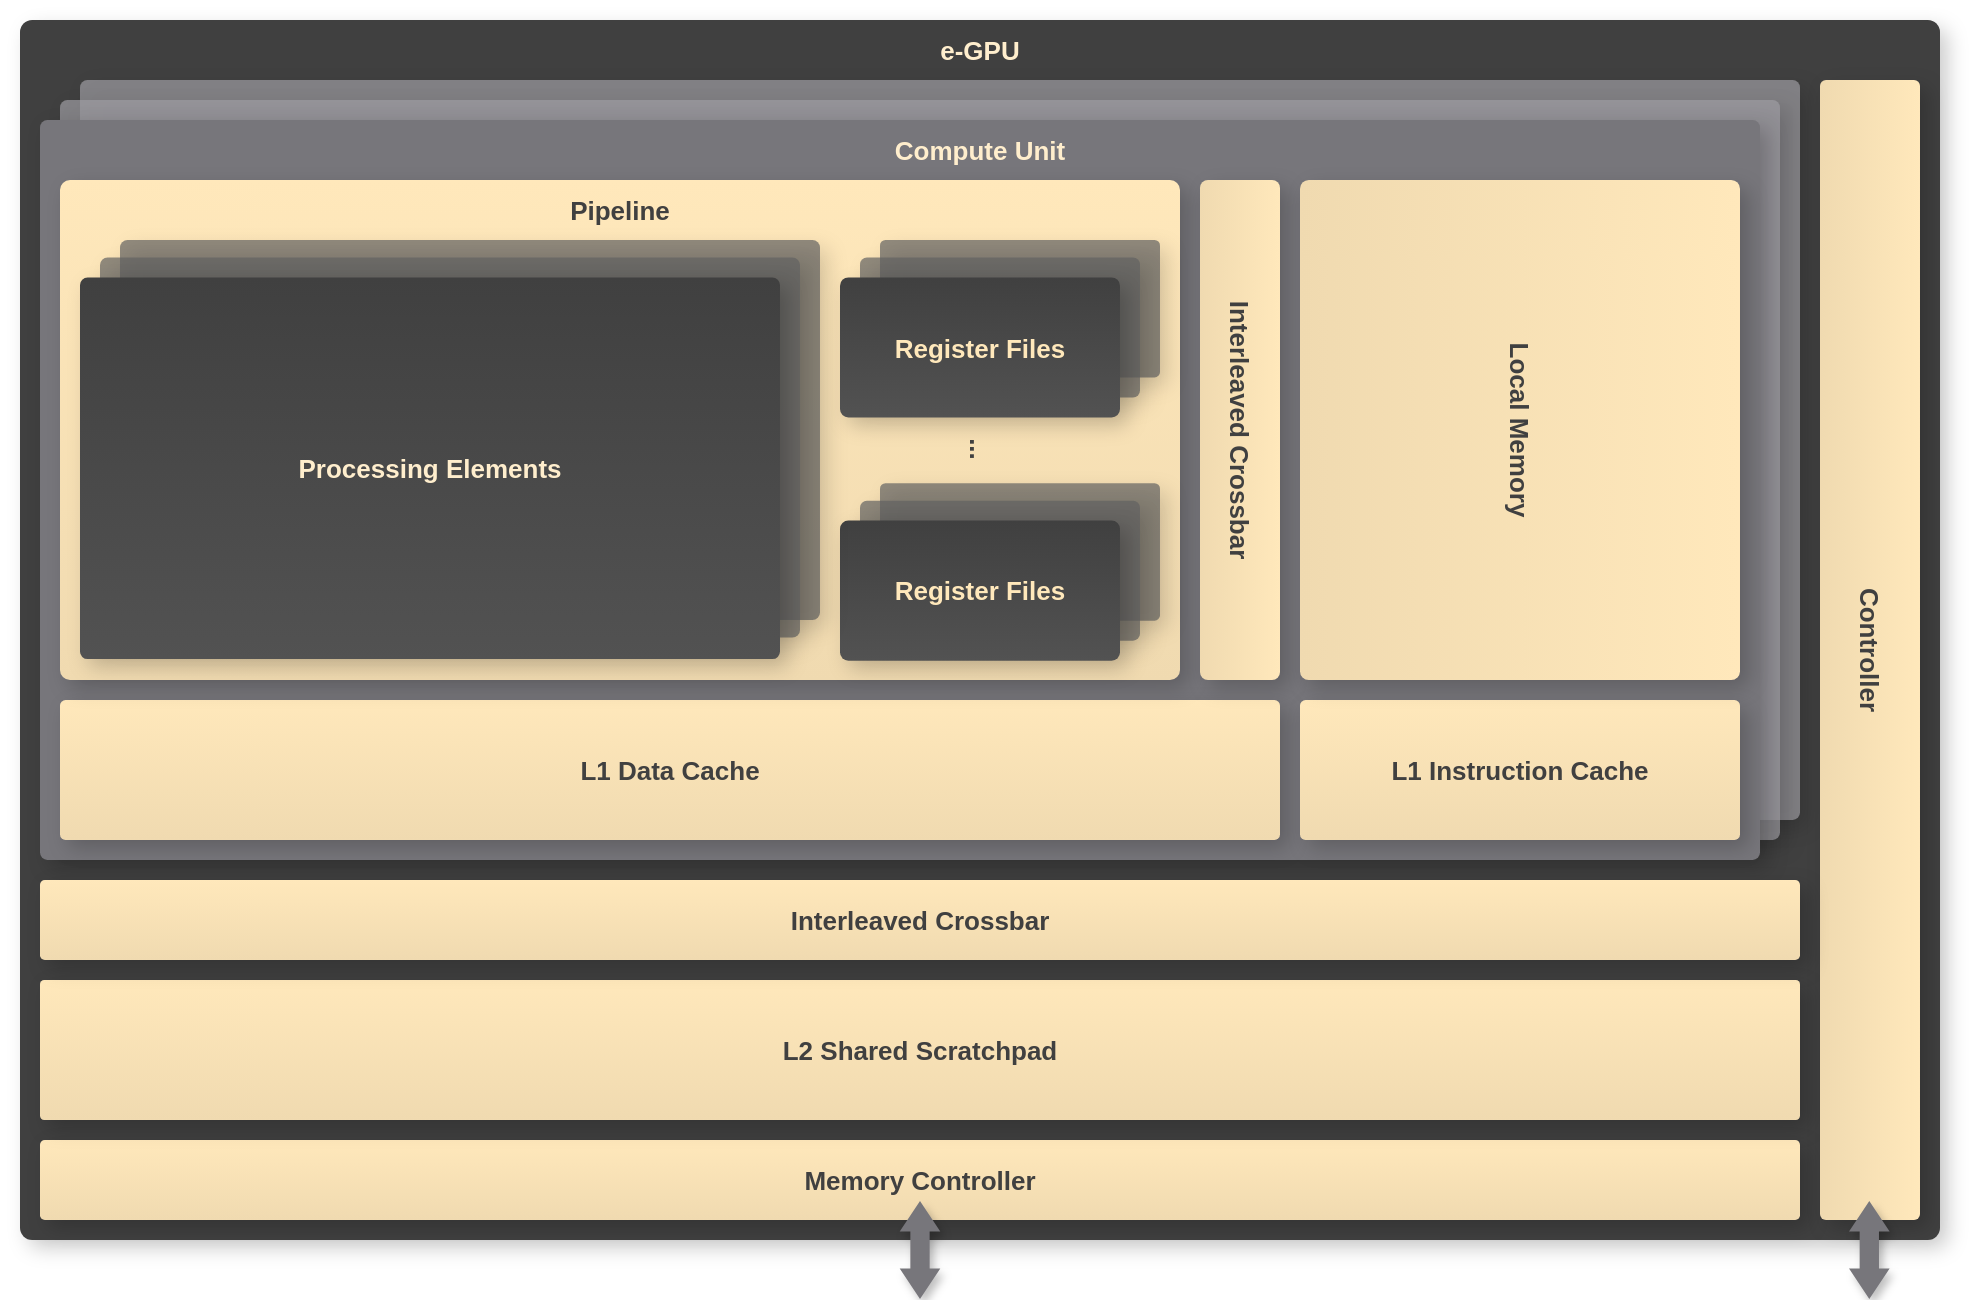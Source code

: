 <mxfile version="25.0.3">
  <diagram name="Page-1" id="ttSeB0aqmlv9iaVI3G1_">
    <mxGraphModel dx="2155" dy="852" grid="1" gridSize="10" guides="1" tooltips="1" connect="1" arrows="1" fold="1" page="0" pageScale="1" pageWidth="1100" pageHeight="850" math="0" shadow="0">
      <root>
        <mxCell id="0" />
        <mxCell id="1" parent="0" />
        <mxCell id="VglCFeeanNJNbNrB5pQk-29" value="&lt;div&gt;&lt;br&gt;&lt;/div&gt;" style="rounded=1;whiteSpace=wrap;html=1;fontSize=13;glass=0;shadow=1;fontFamily=Helvetica;textShadow=0;container=0;strokeWidth=1;arcSize=1;fontStyle=1;shadowOffsetX=4;shadowOffsetY=4;shadowBlur=5;shadowOpacity=20;strokeColor=none;fillColor=#404040;fontColor=#FFE8BB;align=center;" parent="1" vertex="1">
          <mxGeometry x="1590" y="690" width="960" height="610" as="geometry" />
        </mxCell>
        <mxCell id="VglCFeeanNJNbNrB5pQk-129" value="" style="rounded=1;whiteSpace=wrap;html=1;fontSize=13;glass=0;shadow=1;fontFamily=Helvetica;textShadow=0;container=0;strokeWidth=1;arcSize=1;fontStyle=1;shadowOffsetX=4;shadowOffsetY=4;shadowBlur=5;shadowOpacity=20;fillColor=#9E9DA3;fontColor=#FFEECD;strokeColor=none;opacity=70;" parent="1" vertex="1">
          <mxGeometry x="1620" y="720" width="860" height="370" as="geometry" />
        </mxCell>
        <mxCell id="VglCFeeanNJNbNrB5pQk-128" value="" style="rounded=1;whiteSpace=wrap;html=1;fontSize=13;glass=0;shadow=1;fontFamily=Helvetica;textShadow=0;container=0;strokeWidth=1;arcSize=1;fontStyle=1;shadowOffsetX=4;shadowOffsetY=4;shadowBlur=5;shadowOpacity=20;fillColor=#9E9DA3;fontColor=#7D7D7D;strokeColor=none;opacity=70;" parent="1" vertex="1">
          <mxGeometry x="1610" y="730" width="860" height="370" as="geometry" />
        </mxCell>
        <mxCell id="05MjgaQP0vMVQSwcNrPm-29" value="" style="rounded=1;whiteSpace=wrap;html=1;fontSize=13;glass=0;shadow=1;fontFamily=Helvetica;textShadow=0;container=0;strokeWidth=1;arcSize=1;fontStyle=1;shadowOffsetX=4;shadowOffsetY=4;shadowBlur=5;shadowOpacity=20;fillColor=#77767b;fontColor=#FFEECD;strokeColor=none;" parent="1" vertex="1">
          <mxGeometry x="1600" y="740" width="860" height="370" as="geometry" />
        </mxCell>
        <mxCell id="VglCFeeanNJNbNrB5pQk-82" value="Memory Controller" style="rounded=1;whiteSpace=wrap;html=1;fontSize=13;glass=0;shadow=1;fontFamily=Helvetica;textShadow=0;container=0;strokeWidth=1;arcSize=6;fontStyle=1;shadowOffsetX=4;shadowOffsetY=4;shadowBlur=5;shadowOpacity=20;fillColor=#FFE8BB;strokeColor=none;fontColor=#404040;gradientColor=#F0DAB0;gradientDirection=south;" parent="1" vertex="1">
          <mxGeometry x="1600" y="1250" width="880" height="40" as="geometry" />
        </mxCell>
        <mxCell id="VglCFeeanNJNbNrB5pQk-51" value="&lt;div&gt;L1 Data Cache&lt;/div&gt;" style="rounded=1;whiteSpace=wrap;html=1;fontSize=13;glass=0;shadow=1;fontFamily=Helvetica;textShadow=0;container=0;strokeWidth=1;arcSize=4;fontStyle=1;shadowOffsetX=4;shadowOffsetY=4;shadowBlur=5;shadowOpacity=20;fillColor=#FFE8BB;strokeColor=none;fontColor=#404040;gradientColor=#F0DAB0;gradientDirection=south;" parent="1" vertex="1">
          <mxGeometry x="1610" y="1030" width="610" height="70" as="geometry" />
        </mxCell>
        <mxCell id="VglCFeeanNJNbNrB5pQk-52" value="&lt;div&gt;L1 Instruction Cache&lt;/div&gt;" style="rounded=1;whiteSpace=wrap;html=1;fontSize=13;glass=0;shadow=1;fontFamily=Helvetica;textShadow=0;container=0;strokeWidth=1;arcSize=4;fontStyle=1;shadowOffsetX=4;shadowOffsetY=4;shadowBlur=5;shadowOpacity=20;fillColor=#FFE8BB;strokeColor=none;fontColor=#404040;gradientColor=#F0DAB0;gradientDirection=south;" parent="1" vertex="1">
          <mxGeometry x="2230" y="1030" width="220" height="70" as="geometry" />
        </mxCell>
        <mxCell id="VglCFeeanNJNbNrB5pQk-119" value="..." style="text;html=1;align=center;verticalAlign=middle;whiteSpace=wrap;rounded=0;fontColor=#FFEECD;fontSize=13;rotation=90;fontStyle=1;shadow=1;" parent="1" vertex="1">
          <mxGeometry x="1658.298" y="868.405" width="63.411" height="53.187" as="geometry" />
        </mxCell>
        <mxCell id="VglCFeeanNJNbNrB5pQk-75" value="&lt;div&gt;L2 Shared Scratchpad&lt;/div&gt;" style="rounded=1;whiteSpace=wrap;html=1;fontSize=13;glass=0;shadow=1;fontFamily=Helvetica;textShadow=0;container=0;strokeWidth=1;arcSize=3;fontStyle=1;shadowOffsetX=4;shadowOffsetY=4;shadowBlur=5;shadowOpacity=20;fillColor=#FFE8BB;strokeColor=none;fontColor=#404040;gradientColor=#F0DAB0;gradientDirection=south;" parent="1" vertex="1">
          <mxGeometry x="1600" y="1170" width="880" height="70" as="geometry" />
        </mxCell>
        <mxCell id="TLnTH0tGiMMeXSjsY8Ds-89" value="" style="rounded=1;whiteSpace=wrap;html=1;fontSize=13;glass=0;shadow=1;fontFamily=Helvetica;textShadow=0;container=0;strokeWidth=1;arcSize=2;fontStyle=1;shadowOffsetX=4;shadowOffsetY=4;shadowBlur=5;shadowOpacity=20;fillColor=#FFE8BB;strokeColor=none;fontColor=#404040;gradientColor=#F0DAB0;gradientDirection=south;" parent="1" vertex="1">
          <mxGeometry x="1610" y="770" width="560" height="250" as="geometry" />
        </mxCell>
        <mxCell id="VglCFeeanNJNbNrB5pQk-90" value="" style="rounded=1;whiteSpace=wrap;html=1;fontSize=13;glass=0;shadow=1;fontFamily=Helvetica;textShadow=0;container=0;strokeWidth=1;arcSize=4;fontStyle=1;shadowOffsetX=4;shadowOffsetY=4;shadowBlur=5;shadowOpacity=20;fillColor=#616161;strokeColor=none;fontColor=#404040;gradientColor=none;gradientDirection=south;opacity=70;" parent="1" vertex="1">
          <mxGeometry x="2020" y="921.59" width="140" height="68.74" as="geometry" />
        </mxCell>
        <mxCell id="VglCFeeanNJNbNrB5pQk-91" value="" style="rounded=1;whiteSpace=wrap;html=1;fontSize=13;glass=0;shadow=1;fontFamily=Helvetica;textShadow=0;container=0;strokeWidth=1;arcSize=5;fontStyle=1;shadowOffsetX=4;shadowOffsetY=4;shadowBlur=5;shadowOpacity=20;fillColor=#616161;strokeColor=none;fontColor=#636363;gradientColor=none;gradientDirection=south;opacity=70;" parent="1" vertex="1">
          <mxGeometry x="2010" y="930.33" width="140" height="70" as="geometry" />
        </mxCell>
        <mxCell id="VglCFeeanNJNbNrB5pQk-92" value="&lt;div&gt;&lt;font color=&quot;#ffe8bb&quot;&gt;Register Files&lt;br&gt;&lt;/font&gt;&lt;/div&gt;" style="rounded=1;whiteSpace=wrap;html=1;fontSize=13;glass=0;shadow=1;fontFamily=Helvetica;textShadow=0;container=0;strokeWidth=1;arcSize=6;fontStyle=1;shadowOffsetX=4;shadowOffsetY=4;shadowBlur=5;shadowOpacity=20;fillColor=#404040;strokeColor=none;fontColor=#404040;gradientColor=#525252;gradientDirection=south;" parent="1" vertex="1">
          <mxGeometry x="2000" y="940.29" width="140" height="70.04" as="geometry" />
        </mxCell>
        <mxCell id="VglCFeeanNJNbNrB5pQk-93" value="..." style="text;html=1;align=center;verticalAlign=middle;whiteSpace=wrap;rounded=0;fontColor=#404040;fontSize=13;rotation=90;fontStyle=1;shadow=1;" parent="1" vertex="1">
          <mxGeometry x="2032.398" y="878.406" width="75.209" height="53.187" as="geometry" />
        </mxCell>
        <mxCell id="VglCFeeanNJNbNrB5pQk-86" value="" style="rounded=1;whiteSpace=wrap;html=1;fontSize=13;glass=0;shadow=1;fontFamily=Helvetica;textShadow=0;container=0;strokeWidth=1;arcSize=2;fontStyle=1;shadowOffsetX=4;shadowOffsetY=4;shadowBlur=5;shadowOpacity=20;strokeColor=none;fillColor=#616161;fontColor=#404040;gradientColor=none;opacity=70;" parent="1" vertex="1">
          <mxGeometry x="1640" y="800" width="350" height="190" as="geometry" />
        </mxCell>
        <mxCell id="VglCFeeanNJNbNrB5pQk-85" value="" style="rounded=1;whiteSpace=wrap;html=1;fontSize=13;glass=0;shadow=1;fontFamily=Helvetica;textShadow=0;container=0;strokeWidth=1;arcSize=2;fontStyle=1;shadowOffsetX=4;shadowOffsetY=4;shadowBlur=5;shadowOpacity=20;strokeColor=none;fillColor=#616161;fontColor=#404040;opacity=70;" parent="1" vertex="1">
          <mxGeometry x="1630" y="808.74" width="350" height="190" as="geometry" />
        </mxCell>
        <mxCell id="VglCFeeanNJNbNrB5pQk-5" value="&lt;div&gt;&lt;font color=&quot;#ffeecd&quot;&gt;Processing Elements&lt;/font&gt;&lt;/div&gt;" style="rounded=1;whiteSpace=wrap;html=1;fontSize=13;glass=0;shadow=1;fontFamily=Helvetica;textShadow=0;container=0;strokeWidth=1;arcSize=2;fontStyle=1;shadowOffsetX=4;shadowOffsetY=4;shadowBlur=5;shadowOpacity=20;strokeColor=none;fillColor=#404040;fontColor=#404040;gradientColor=#525252;" parent="1" vertex="1">
          <mxGeometry x="1620" y="818.7" width="350" height="190.86" as="geometry" />
        </mxCell>
        <mxCell id="xnA1-SW_A2ABBqIfF_k2-5" value="" style="rounded=1;whiteSpace=wrap;html=1;fontSize=13;glass=0;shadow=1;fontFamily=Helvetica;textShadow=0;container=0;strokeWidth=1;arcSize=4;fontStyle=1;shadowOffsetX=4;shadowOffsetY=4;shadowBlur=5;shadowOpacity=20;fillColor=#616161;strokeColor=none;fontColor=#404040;gradientColor=none;gradientDirection=south;opacity=70;" parent="1" vertex="1">
          <mxGeometry x="2020" y="800" width="140" height="68.74" as="geometry" />
        </mxCell>
        <mxCell id="xnA1-SW_A2ABBqIfF_k2-6" value="" style="rounded=1;whiteSpace=wrap;html=1;fontSize=13;glass=0;shadow=1;fontFamily=Helvetica;textShadow=0;container=0;strokeWidth=1;arcSize=5;fontStyle=1;shadowOffsetX=4;shadowOffsetY=4;shadowBlur=5;shadowOpacity=20;fillColor=#616161;strokeColor=none;fontColor=#636363;gradientColor=none;gradientDirection=south;opacity=70;" parent="1" vertex="1">
          <mxGeometry x="2010" y="808.74" width="140" height="70" as="geometry" />
        </mxCell>
        <mxCell id="xnA1-SW_A2ABBqIfF_k2-7" value="&lt;div&gt;&lt;font color=&quot;#ffe8bb&quot;&gt;Register Files&lt;/font&gt;&lt;/div&gt;" style="rounded=1;whiteSpace=wrap;html=1;fontSize=13;glass=0;shadow=1;fontFamily=Helvetica;textShadow=0;container=0;strokeWidth=1;arcSize=6;fontStyle=1;shadowOffsetX=4;shadowOffsetY=4;shadowBlur=5;shadowOpacity=20;fillColor=#404040;strokeColor=none;fontColor=#404040;gradientColor=#525252;gradientDirection=south;" parent="1" vertex="1">
          <mxGeometry x="2000" y="818.7" width="140" height="70.04" as="geometry" />
        </mxCell>
        <mxCell id="xnA1-SW_A2ABBqIfF_k2-9" value="Interleaved Crossbar" style="rounded=1;whiteSpace=wrap;html=1;fontSize=13;glass=0;shadow=1;fontFamily=Helvetica;textShadow=0;container=0;strokeWidth=1;arcSize=10;fontStyle=1;shadowOffsetX=4;shadowOffsetY=4;shadowBlur=5;shadowOpacity=20;fillColor=#FFE8BB;strokeColor=none;fontColor=#404040;gradientColor=#F0DAB0;gradientDirection=south;rotation=90;" parent="1" vertex="1">
          <mxGeometry x="2075" y="875" width="250" height="40" as="geometry" />
        </mxCell>
        <mxCell id="xnA1-SW_A2ABBqIfF_k2-10" value="&lt;div&gt;Local Memory&lt;/div&gt;" style="rounded=1;whiteSpace=wrap;html=1;fontSize=13;glass=0;shadow=1;fontFamily=Helvetica;textShadow=0;container=0;strokeWidth=1;arcSize=2;fontStyle=1;shadowOffsetX=4;shadowOffsetY=4;shadowBlur=5;shadowOpacity=20;fillColor=#FFE8BB;strokeColor=none;fontColor=#404040;gradientColor=#F0DAB0;gradientDirection=south;rotation=90;" parent="1" vertex="1">
          <mxGeometry x="2215" y="785" width="250" height="220" as="geometry" />
        </mxCell>
        <mxCell id="xnA1-SW_A2ABBqIfF_k2-11" value="Pipeline" style="text;html=1;align=center;verticalAlign=middle;whiteSpace=wrap;rounded=0;fontSize=13;fontStyle=1;fontColor=#404040;" parent="1" vertex="1">
          <mxGeometry x="1860" y="770" width="60" height="30" as="geometry" />
        </mxCell>
        <mxCell id="xnA1-SW_A2ABBqIfF_k2-12" value="Compute Unit" style="text;html=1;align=center;verticalAlign=middle;whiteSpace=wrap;rounded=0;fontSize=13;fontStyle=1;fontColor=#FFEECD;" parent="1" vertex="1">
          <mxGeometry x="2025" y="740" width="90" height="30" as="geometry" />
        </mxCell>
        <mxCell id="xnA1-SW_A2ABBqIfF_k2-13" value="e-GPU" style="text;html=1;align=center;verticalAlign=middle;whiteSpace=wrap;rounded=0;fontSize=13;fontStyle=1;fontColor=#FFEECD;" parent="1" vertex="1">
          <mxGeometry x="2025" y="690" width="90" height="30" as="geometry" />
        </mxCell>
        <mxCell id="xnA1-SW_A2ABBqIfF_k2-14" value="Controller" style="rounded=1;whiteSpace=wrap;html=1;fontSize=13;glass=0;shadow=1;fontFamily=Helvetica;textShadow=0;container=0;strokeWidth=1;arcSize=6;fontStyle=1;shadowOffsetX=4;shadowOffsetY=4;shadowBlur=5;shadowOpacity=20;fillColor=#FFE8BB;strokeColor=none;fontColor=#404040;gradientColor=#F0DAB0;gradientDirection=south;rotation=-270;" parent="1" vertex="1">
          <mxGeometry x="2230" y="980" width="570" height="50" as="geometry" />
        </mxCell>
        <mxCell id="xnA1-SW_A2ABBqIfF_k2-15" value="" style="shape=flexArrow;endArrow=classic;startArrow=classic;html=1;rounded=0;endWidth=9.655;endSize=4.766;startWidth=9.655;startSize=4.766;width=9.655;fillColor=#77767B;strokeColor=none;shadow=1;" parent="1" edge="1">
          <mxGeometry width="100" height="100" relative="1" as="geometry">
            <mxPoint x="2040" y="1330" as="sourcePoint" />
            <mxPoint x="2040" y="1280" as="targetPoint" />
          </mxGeometry>
        </mxCell>
        <mxCell id="xnA1-SW_A2ABBqIfF_k2-18" value="" style="shape=flexArrow;endArrow=classic;startArrow=classic;html=1;rounded=0;endWidth=9.655;endSize=4.766;startWidth=9.655;startSize=4.766;width=9.655;fillColor=#77767B;strokeColor=none;shadow=1;" parent="1" edge="1">
          <mxGeometry width="100" height="100" relative="1" as="geometry">
            <mxPoint x="2514.66" y="1330" as="sourcePoint" />
            <mxPoint x="2514.66" y="1280" as="targetPoint" />
          </mxGeometry>
        </mxCell>
        <mxCell id="TvzEmClg-EJ_HF19WAZD-1" value="Interleaved Crossbar" style="rounded=1;whiteSpace=wrap;html=1;fontSize=13;glass=0;shadow=1;fontFamily=Helvetica;textShadow=0;container=0;strokeWidth=1;arcSize=6;fontStyle=1;shadowOffsetX=4;shadowOffsetY=4;shadowBlur=5;shadowOpacity=20;fillColor=#FFE8BB;strokeColor=none;fontColor=#404040;gradientColor=#F0DAB0;gradientDirection=south;" parent="1" vertex="1">
          <mxGeometry x="1600" y="1120" width="880" height="40" as="geometry" />
        </mxCell>
      </root>
    </mxGraphModel>
  </diagram>
</mxfile>

